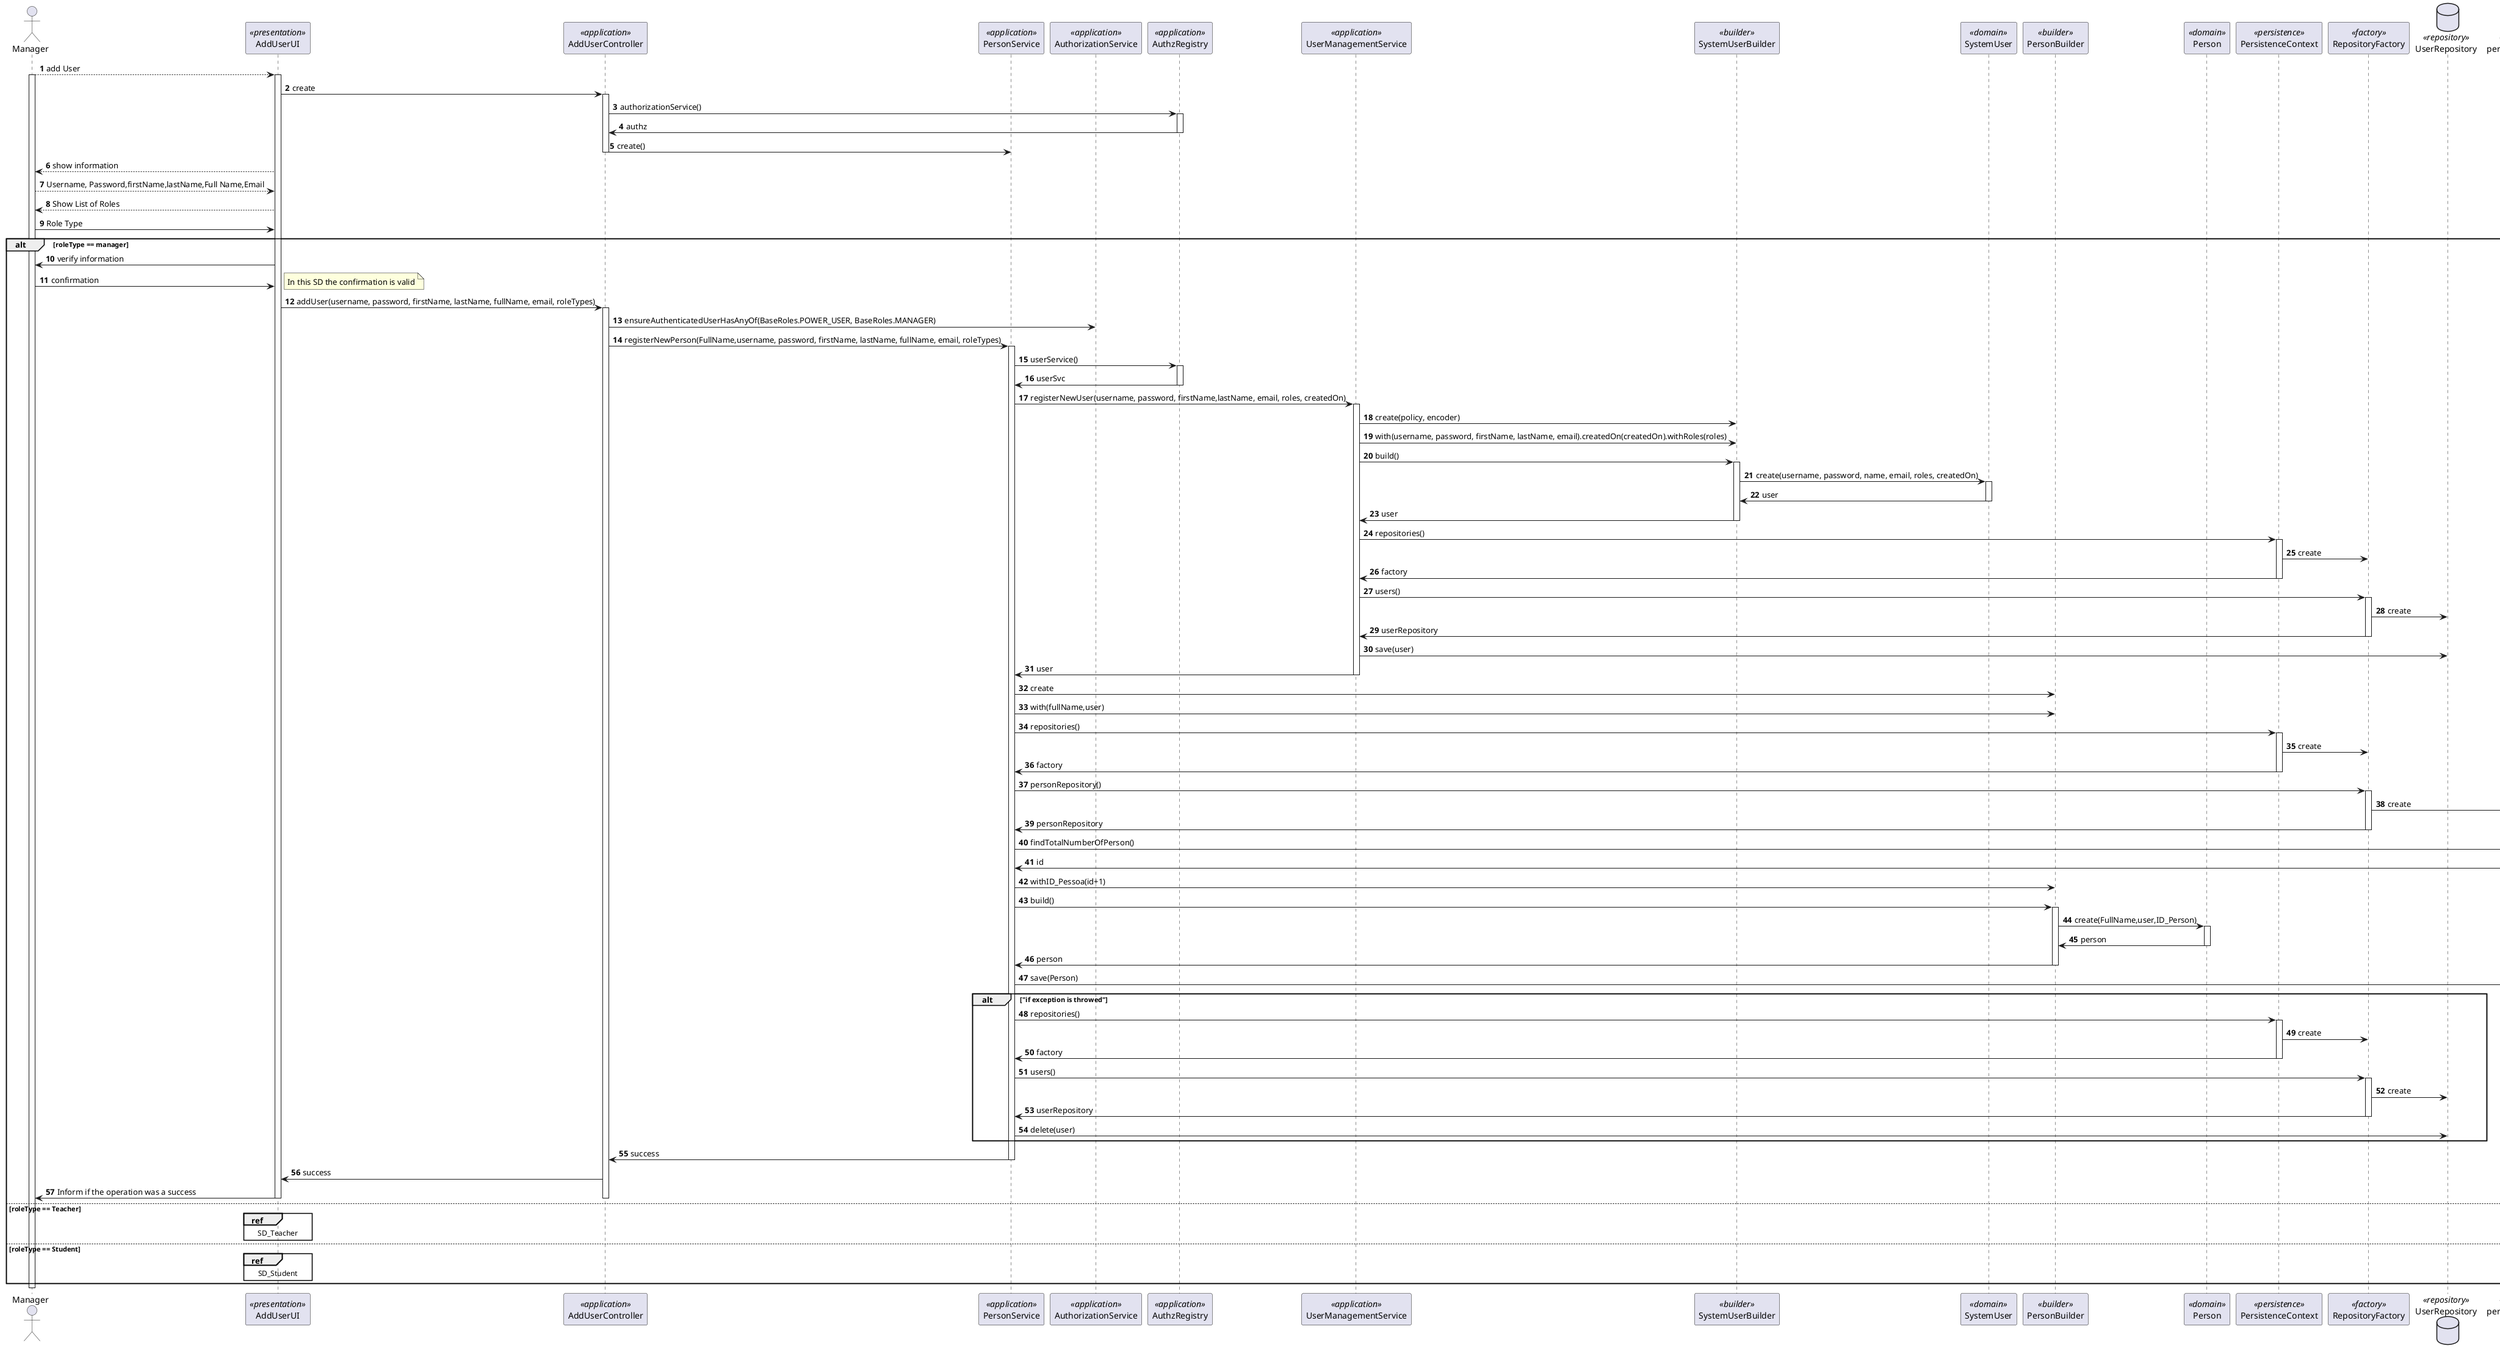    @startuml
'https://plantuml.com/sequence-diagram

autonumber

actor Manager
participant "AddUserUI" as ui <<presentation>>
participant "AddUserController" as ctrl <<application>>
participant PersonService as PerHelper <<application>>
participant AuthorizationService as authSV <<application>>
participant AuthzRegistry as auth <<application>>
participant UserManagementService as userManSV <<application>>
participant SystemUserBuilder as SysBuilder <<builder>>
participant SystemUser as SU  <<domain>>

participant PersonBuilder as PerBuilder <<builder>>
participant Person as Person <<domain>>

participant PersistenceContext as Persistence <<persistence>>
participant RepositoryFactory as RepFactory <<factory>>
database UserRepository as UserRep <<repository>>
database personRepository as PerRep <<repository>>
Manager --> ui : add User
activate Manager
activate ui

ui -> ctrl : create
activate ctrl
ctrl -> auth: authorizationService()
activate auth
auth -> ctrl: authz
deactivate auth
ctrl -> PerHelper: create()
deactivate ctrl

ui --> Manager:show information

Manager -->ui: Username, Password,firstName,lastName,Full Name,Email

ui --> Manager: Show List of Roles

Manager -> ui: Role Type


alt roleType == manager
ui -> Manager: verify information
Manager -> ui:confirmation
note right
In this SD the confirmation is valid
end note
ui ->ctrl: addUser(username, password, firstName, lastName, fullName, email, roleTypes)
activate ctrl
ctrl -> authSV : ensureAuthenticatedUserHasAnyOf(BaseRoles.POWER_USER, BaseRoles.MANAGER)




ctrl ->PerHelper: registerNewPerson(FullName,username, password, firstName, lastName, fullName, email, roleTypes)


activate PerHelper

PerHelper -> auth: userService()
activate auth
auth -> PerHelper: userSvc
deactivate auth


PerHelper -> userManSV : registerNewUser(username, password, firstName,lastName, email, roles, createdOn)
activate userManSV
userManSV -> SysBuilder: create(policy, encoder)
userManSV -> SysBuilder: with(username, password, firstName, lastName, email).createdOn(createdOn).withRoles(roles)
deactivate SysBuilder
userManSV -> SysBuilder: build()
activate SysBuilder
SysBuilder -> SU: create(username, password, name, email, roles, createdOn)
activate SU
SU -> SysBuilder: user
deactivate SU
SysBuilder -> userManSV: user
deactivate SysBuilder

userManSV -> Persistence: repositories()
activate Persistence
Persistence -> RepFactory: create
Persistence -> userManSV: factory
deactivate Persistence
userManSV -> RepFactory: users()
activate RepFactory
RepFactory -> UserRep: create
RepFactory -> userManSV: userRepository
deactivate RepFactory
userManSV->UserRep:save(user)
userManSV->PerHelper: user

deactivate userManSV

PerHelper ->PerBuilder:  create
PerHelper ->PerBuilder: with(fullName,user)


PerHelper -> Persistence: repositories()
activate Persistence
Persistence -> RepFactory: create
Persistence -> PerHelper: factory
deactivate Persistence
PerHelper -> RepFactory: personRepository()
activate RepFactory
RepFactory -> PerRep: create
RepFactory -> PerHelper: personRepository
deactivate RepFactory

PerHelper -> PerRep:findTotalNumberOfPerson()
activate PerRep
PerRep -> PerHelper: id
deactivate PerRep
PerHelper ->PerBuilder: withID_Pessoa(id+1)


PerHelper -> PerBuilder: build()
activate PerBuilder
PerBuilder -> Person: create(FullName,user,ID_Person)
activate Person
Person -> PerBuilder: person
deactivate Person
PerBuilder -> PerHelper : person
deactivate PerBuilder

PerHelper -> PerRep: save(Person)


alt "if exception is throwed"
PerHelper -> Persistence: repositories()
activate Persistence
Persistence -> RepFactory: create
Persistence -> PerHelper: factory
deactivate Persistence
PerHelper -> RepFactory: users()
activate RepFactory
RepFactory -> UserRep: create
RepFactory -> PerHelper: userRepository
deactivate RepFactory
PerHelper->UserRep: delete(user)
end

PerHelper -> ctrl: success
deactivate PerHelper
ctrl -> ui: success
ui-> Manager: Inform if the operation was a success
deactivate ui
deactivate ctrl

deactivate RepFactory
else roleType == Teacher
ref over  ui
SD_Teacher
end ref

else roleType == Student
ref over  ui
SD_Student
end ref


end
deactivate Manager

@enduml